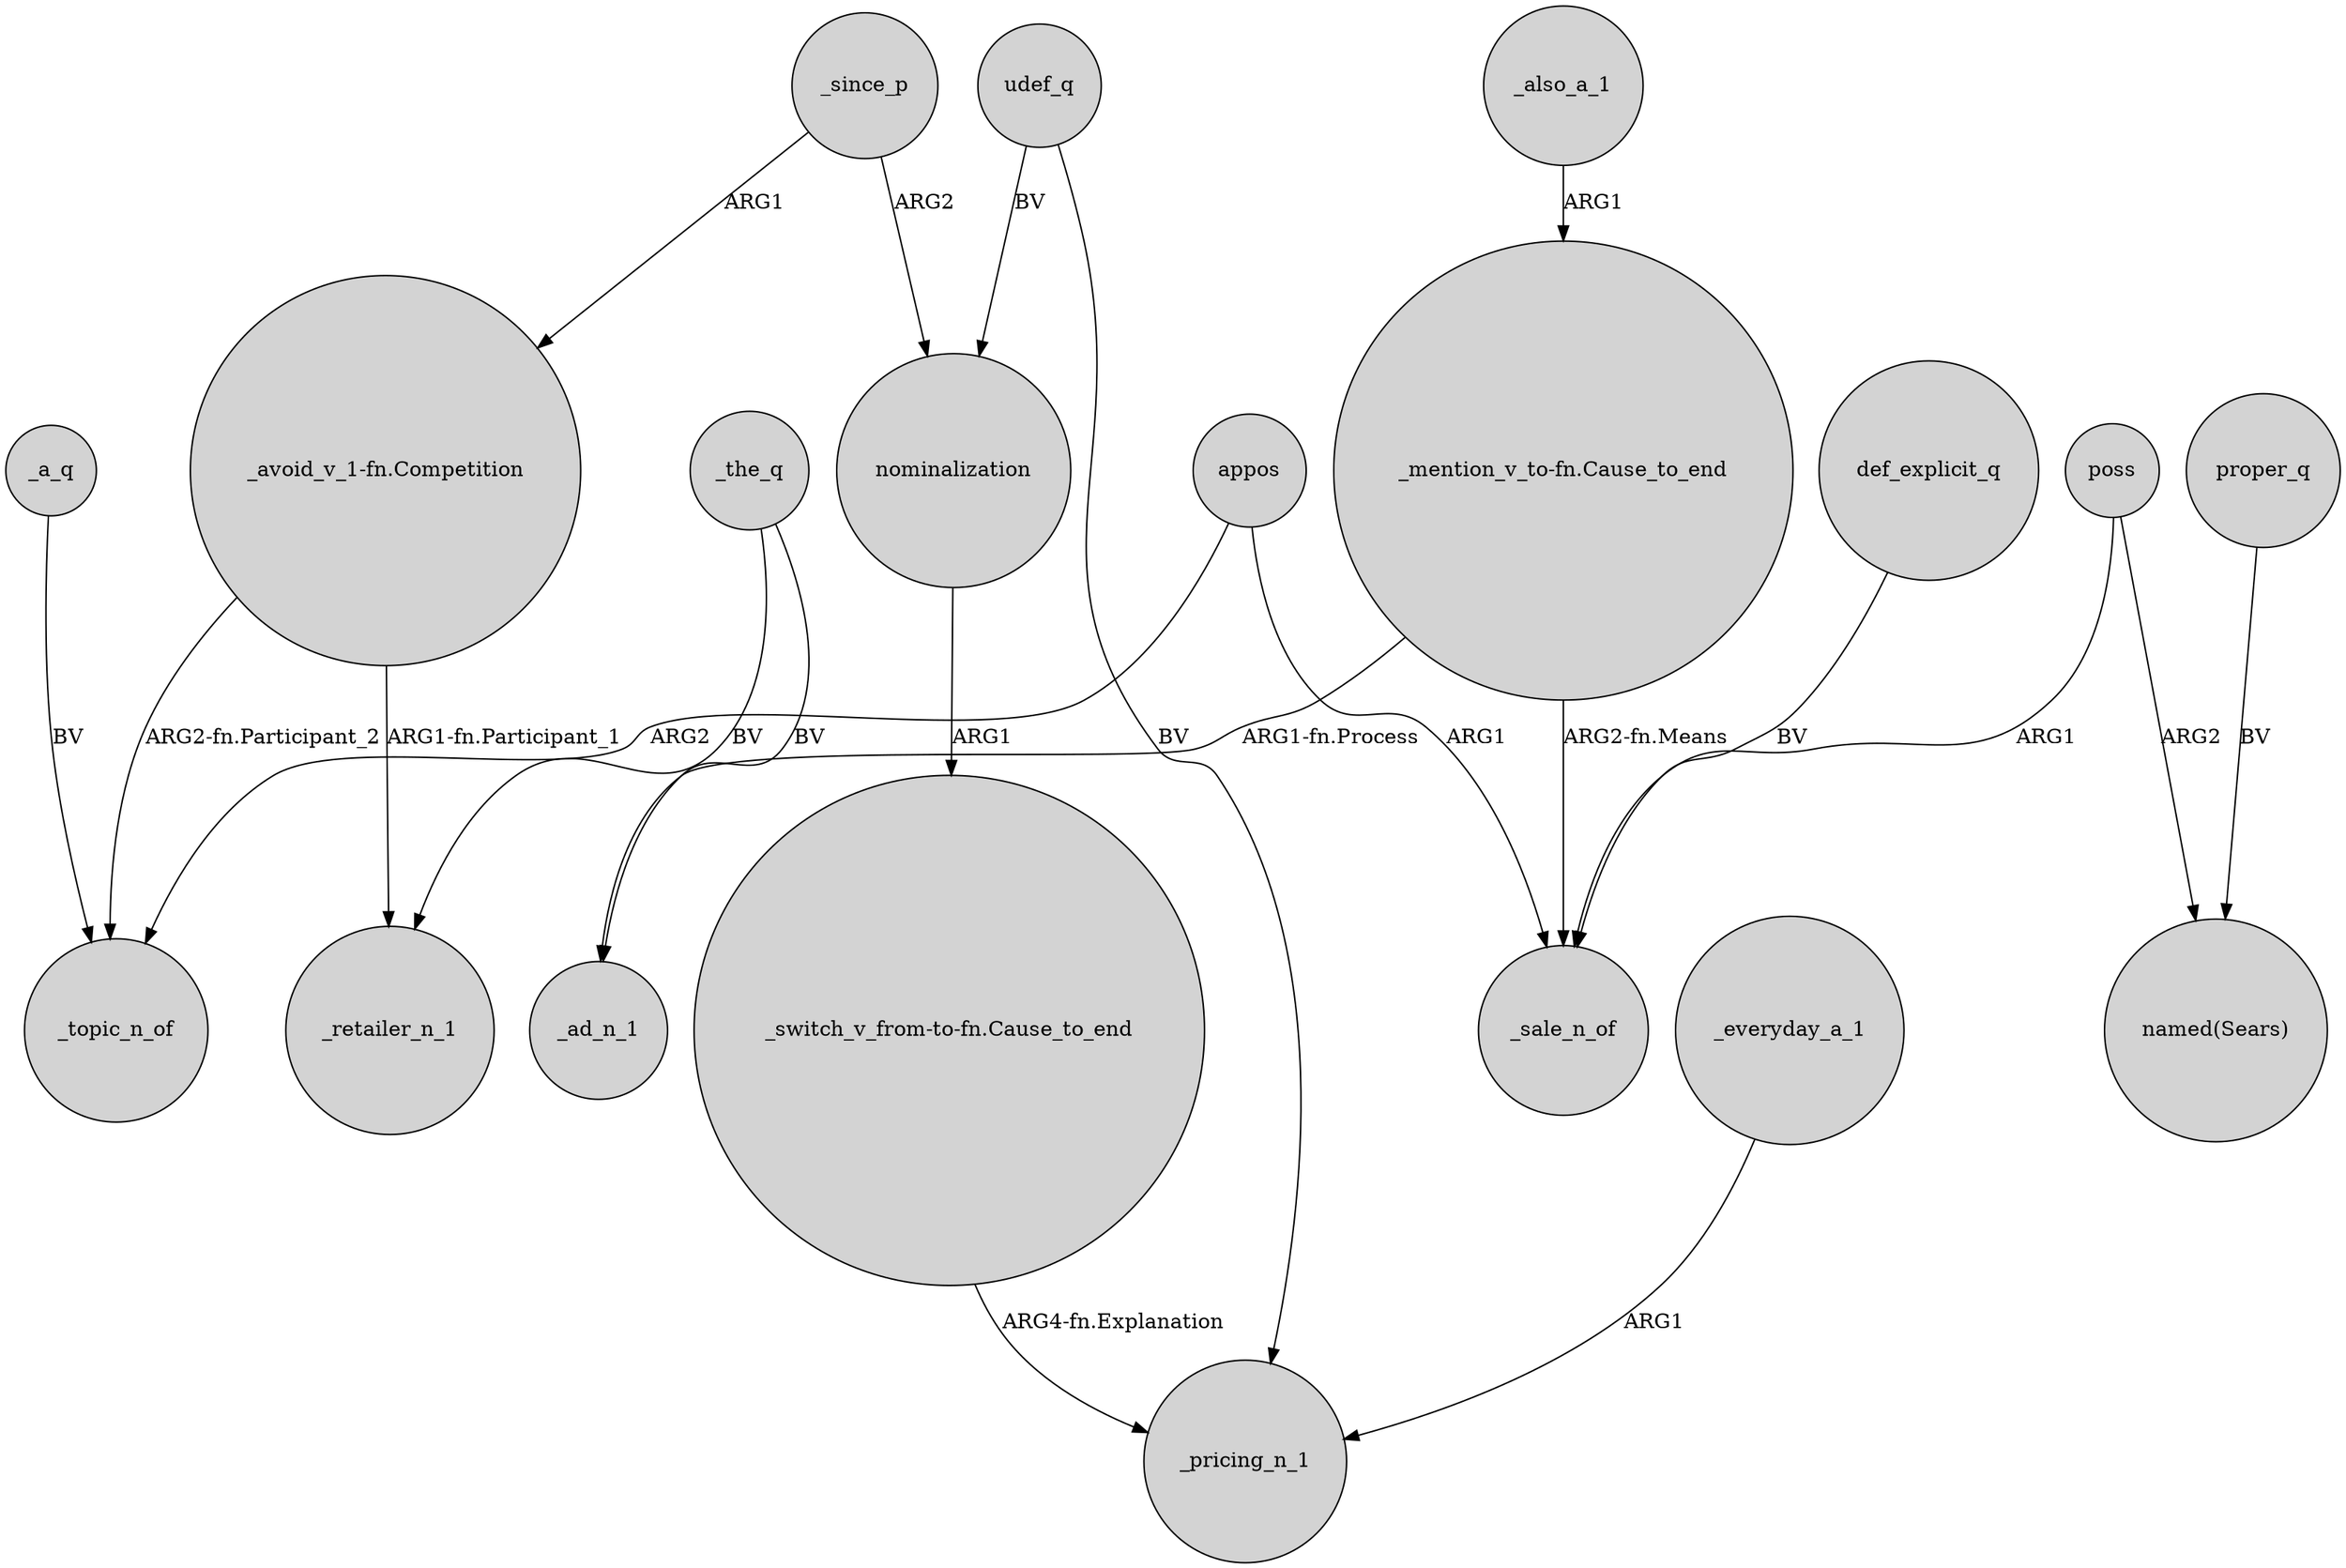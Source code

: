 digraph {
	node [shape=circle style=filled]
	_a_q -> _topic_n_of [label=BV]
	"_mention_v_to-fn.Cause_to_end" -> _sale_n_of [label="ARG2-fn.Means"]
	_since_p -> nominalization [label=ARG2]
	udef_q -> nominalization [label=BV]
	_the_q -> _retailer_n_1 [label=BV]
	appos -> _topic_n_of [label=ARG2]
	proper_q -> "named(Sears)" [label=BV]
	def_explicit_q -> _sale_n_of [label=BV]
	udef_q -> _pricing_n_1 [label=BV]
	"_mention_v_to-fn.Cause_to_end" -> _ad_n_1 [label="ARG1-fn.Process"]
	_the_q -> _ad_n_1 [label=BV]
	nominalization -> "_switch_v_from-to-fn.Cause_to_end" [label=ARG1]
	_also_a_1 -> "_mention_v_to-fn.Cause_to_end" [label=ARG1]
	_since_p -> "_avoid_v_1-fn.Competition" [label=ARG1]
	_everyday_a_1 -> _pricing_n_1 [label=ARG1]
	poss -> "named(Sears)" [label=ARG2]
	"_switch_v_from-to-fn.Cause_to_end" -> _pricing_n_1 [label="ARG4-fn.Explanation"]
	appos -> _sale_n_of [label=ARG1]
	poss -> _sale_n_of [label=ARG1]
	"_avoid_v_1-fn.Competition" -> _retailer_n_1 [label="ARG1-fn.Participant_1"]
	"_avoid_v_1-fn.Competition" -> _topic_n_of [label="ARG2-fn.Participant_2"]
}

